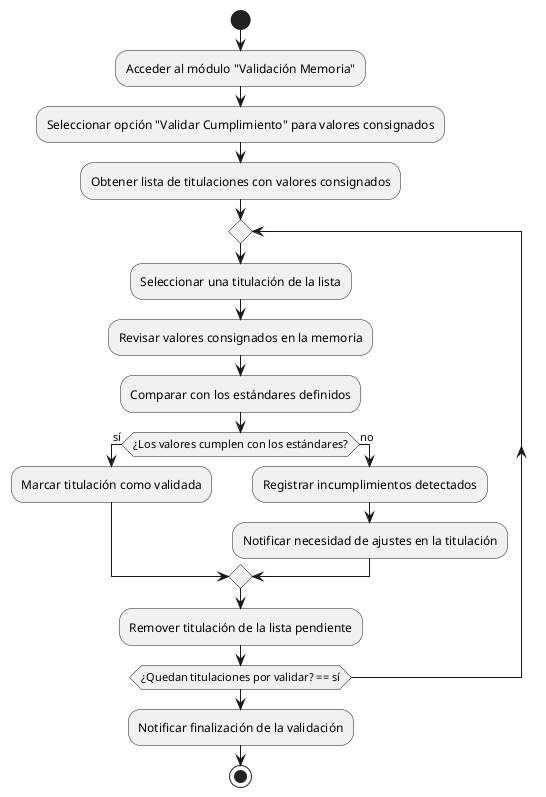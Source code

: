 @startuml
start
:Acceder al módulo "Validación Memoria";
:Seleccionar opción "Validar Cumplimiento" para valores consignados;

:Obtener lista de titulaciones con valores consignados;
repeat
  :Seleccionar una titulación de la lista;
  :Revisar valores consignados en la memoria;
  :Comparar con los estándares definidos;

  if (¿Los valores cumplen con los estándares?) then (sí)
    :Marcar titulación como validada;
  else (no)
    :Registrar incumplimientos detectados;
    :Notificar necesidad de ajustes en la titulación;
  endif

  :Remover titulación de la lista pendiente;
repeat while (¿Quedan titulaciones por validar? == sí)

:Notificar finalización de la validación;
stop
@enduml
